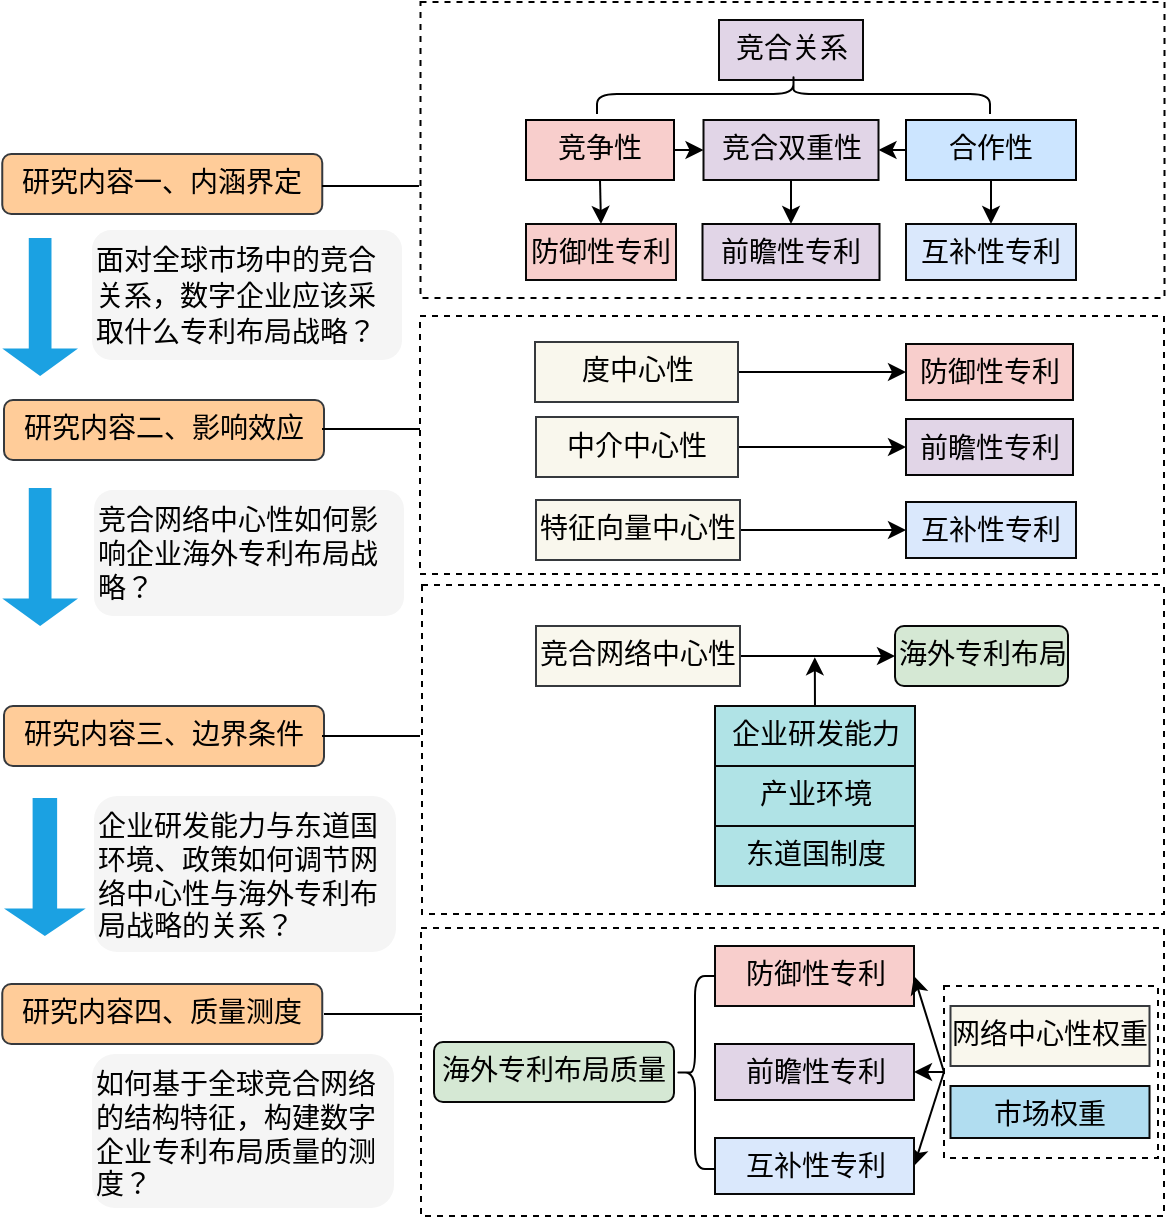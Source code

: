 <mxfile version="26.0.14">
  <diagram name="Page-1" id="RdUHbopJ15FUdcuSnktS">
    <mxGraphModel dx="733" dy="464" grid="0" gridSize="10" guides="1" tooltips="1" connect="1" arrows="1" fold="1" page="1" pageScale="1" pageWidth="827" pageHeight="1169" background="#ffffff" math="0" shadow="0">
      <root>
        <mxCell id="0" />
        <mxCell id="1" parent="0" />
        <mxCell id="F4VM9RLazsL0ufN1rCmm-102" value="" style="rounded=0;whiteSpace=wrap;html=1;dashed=1;fillColor=none;" parent="1" vertex="1">
          <mxGeometry x="368.5" y="638" width="371.5" height="144" as="geometry" />
        </mxCell>
        <mxCell id="-ynDLlyv-OSlSMBmnWBN-38" style="rounded=0;orthogonalLoop=1;jettySize=auto;html=1;exitX=0;exitY=0.5;exitDx=0;exitDy=0;entryX=1;entryY=0.5;entryDx=0;entryDy=0;" edge="1" parent="1" source="-ynDLlyv-OSlSMBmnWBN-35" target="-ynDLlyv-OSlSMBmnWBN-19">
          <mxGeometry relative="1" as="geometry" />
        </mxCell>
        <mxCell id="-ynDLlyv-OSlSMBmnWBN-35" value="" style="rounded=0;whiteSpace=wrap;html=1;dashed=1;fillColor=none;" vertex="1" parent="1">
          <mxGeometry x="630" y="667" width="107" height="86" as="geometry" />
        </mxCell>
        <mxCell id="F4VM9RLazsL0ufN1rCmm-81" value="" style="rounded=0;whiteSpace=wrap;html=1;dashed=1;fillColor=none;" parent="1" vertex="1">
          <mxGeometry x="368.25" y="175" width="372" height="148" as="geometry" />
        </mxCell>
        <mxCell id="F4VM9RLazsL0ufN1rCmm-83" value="" style="rounded=0;whiteSpace=wrap;html=1;dashed=1;fillColor=none;" parent="1" vertex="1">
          <mxGeometry x="369" y="466.5" width="371" height="164.5" as="geometry" />
        </mxCell>
        <mxCell id="F4VM9RLazsL0ufN1rCmm-82" value="" style="rounded=0;whiteSpace=wrap;html=1;dashed=1;fillColor=none;" parent="1" vertex="1">
          <mxGeometry x="368" y="332" width="372" height="129" as="geometry" />
        </mxCell>
        <mxCell id="zpjJOaSImEKCOt8uoOfP-4" style="edgeStyle=orthogonalEdgeStyle;rounded=0;orthogonalLoop=1;jettySize=auto;html=1;exitX=0.5;exitY=1;exitDx=0;exitDy=0;align=center;labelBackgroundColor=none;fontColor=default;strokeColor=none;fontFamily=KaiTi;" parent="1" edge="1">
          <mxGeometry relative="1" as="geometry">
            <mxPoint x="240" y="240" as="sourcePoint" />
            <mxPoint x="240" y="240" as="targetPoint" />
          </mxGeometry>
        </mxCell>
        <mxCell id="zpjJOaSImEKCOt8uoOfP-7" value="&lt;span style=&quot;font-size: 14px; font-style: normal; font-variant-ligatures: normal; font-variant-caps: normal; font-weight: 400; letter-spacing: normal; orphans: 2; text-indent: 0px; text-transform: none; white-space: break-spaces; widows: 2; word-spacing: 0px; -webkit-text-stroke-width: 0px; text-decoration-thickness: initial; text-decoration-style: initial; text-decoration-color: initial; float: none; display: inline !important;&quot;&gt;研究内容四、质量测度&lt;/span&gt;&lt;div&gt;&lt;font&gt;&lt;span style=&quot;font-size: 14px; white-space-collapse: break-spaces;&quot;&gt;&lt;br&gt;&lt;/span&gt;&lt;/font&gt;&lt;div&gt;&lt;font&gt;&lt;span style=&quot;font-size: 14px; white-space-collapse: break-spaces;&quot;&gt;&lt;br&gt;&lt;/span&gt;&lt;/font&gt;&lt;div&gt;&lt;span style=&quot;font-size: 14px; font-style: normal; font-variant-ligatures: normal; font-variant-caps: normal; font-weight: 400; letter-spacing: normal; orphans: 2; text-indent: 0px; text-transform: none; white-space: break-spaces; widows: 2; word-spacing: 0px; -webkit-text-stroke-width: 0px; text-decoration-thickness: initial; text-decoration-style: initial; text-decoration-color: initial; float: none; display: inline !important;&quot;&gt;&lt;br&gt;&lt;/span&gt;&lt;/div&gt;&lt;/div&gt;&lt;/div&gt;" style="text;whiteSpace=wrap;html=1;strokeColor=#36393d;align=center;labelBackgroundColor=none;fillColor=#ffcc99;fontFamily=KaiTi;rounded=1;" parent="1" vertex="1">
          <mxGeometry x="159.13" y="666" width="160" height="30" as="geometry" />
        </mxCell>
        <mxCell id="zpjJOaSImEKCOt8uoOfP-11" value="&lt;span style=&quot;font-size: 14px; white-space-collapse: break-spaces;&quot;&gt;竞合双重性&lt;/span&gt;&lt;div&gt;&lt;font&gt;&lt;span style=&quot;font-size: 14px; white-space-collapse: break-spaces;&quot;&gt;&lt;br&gt;&lt;/span&gt;&lt;/font&gt;&lt;div&gt;&lt;div&gt;&lt;div&gt;&lt;div&gt;&lt;span style=&quot;font-size: 14px; font-style: normal; font-variant-ligatures: normal; font-variant-caps: normal; font-weight: 400; letter-spacing: normal; orphans: 2; text-indent: 0px; text-transform: none; white-space: break-spaces; widows: 2; word-spacing: 0px; -webkit-text-stroke-width: 0px; text-decoration-thickness: initial; text-decoration-style: initial; text-decoration-color: initial; float: none; display: inline !important;&quot;&gt;&lt;br&gt;&lt;/span&gt;&lt;/div&gt;&lt;/div&gt;&lt;/div&gt;&lt;/div&gt;&lt;/div&gt;" style="text;whiteSpace=wrap;html=1;strokeColor=light-dark(#080808, #9577a3);align=center;fillColor=#e1d5e7;labelBackgroundColor=none;fontFamily=KaiTi;" parent="1" vertex="1">
          <mxGeometry x="509.75" y="234" width="87.5" height="30" as="geometry" />
        </mxCell>
        <mxCell id="zpjJOaSImEKCOt8uoOfP-12" value="&lt;span style=&quot;font-size: 14px; font-style: normal; font-variant-ligatures: normal; font-variant-caps: normal; font-weight: 400; letter-spacing: normal; orphans: 2; text-indent: 0px; text-transform: none; white-space: break-spaces; widows: 2; word-spacing: 0px; -webkit-text-stroke-width: 0px; text-decoration-thickness: initial; text-decoration-style: initial; text-decoration-color: initial; float: none; display: inline !important;&quot;&gt;竞争网络&lt;/span&gt;&lt;div&gt;&lt;font&gt;&lt;span style=&quot;font-size: 14px; white-space-collapse: break-spaces;&quot;&gt;&lt;br&gt;&lt;/span&gt;&lt;/font&gt;&lt;div&gt;&lt;font&gt;&lt;span style=&quot;font-size: 14px; white-space-collapse: break-spaces;&quot;&gt;&lt;br&gt;&lt;/span&gt;&lt;/font&gt;&lt;div&gt;&lt;span style=&quot;font-size: 14px; font-style: normal; font-variant-ligatures: normal; font-variant-caps: normal; font-weight: 400; letter-spacing: normal; orphans: 2; text-indent: 0px; text-transform: none; white-space: break-spaces; widows: 2; word-spacing: 0px; -webkit-text-stroke-width: 0px; text-decoration-thickness: initial; text-decoration-style: initial; text-decoration-color: initial; float: none; display: inline !important;&quot;&gt;&lt;br&gt;&lt;/span&gt;&lt;/div&gt;&lt;/div&gt;&lt;/div&gt;" style="text;whiteSpace=wrap;html=1;strokeColor=default;align=center;labelBackgroundColor=none;fillColor=#f8cecc;fontFamily=KaiTi;" parent="1" vertex="1">
          <mxGeometry x="425.5" y="345" width="60" height="30" as="geometry" />
        </mxCell>
        <mxCell id="-ynDLlyv-OSlSMBmnWBN-4" value="" style="rounded=0;orthogonalLoop=1;jettySize=auto;html=1;" edge="1" parent="1" source="zpjJOaSImEKCOt8uoOfP-13" target="-ynDLlyv-OSlSMBmnWBN-3">
          <mxGeometry relative="1" as="geometry" />
        </mxCell>
        <mxCell id="zpjJOaSImEKCOt8uoOfP-13" value="&lt;div&gt;&lt;div&gt;&lt;div&gt;&lt;span style=&quot;font-size: 14px; font-style: normal; font-variant-ligatures: normal; font-variant-caps: normal; font-weight: 400; letter-spacing: normal; orphans: 2; text-indent: 0px; text-transform: none; white-space: break-spaces; widows: 2; word-spacing: 0px; -webkit-text-stroke-width: 0px; text-decoration-thickness: initial; text-decoration-style: initial; text-decoration-color: initial; float: none; display: inline !important;&quot;&gt;中介中心性&lt;/span&gt;&lt;/div&gt;&lt;/div&gt;&lt;/div&gt;" style="text;whiteSpace=wrap;html=1;strokeColor=#36393d;align=center;labelBackgroundColor=none;fillColor=#f9f7ed;fontFamily=KaiTi;" parent="1" vertex="1">
          <mxGeometry x="426" y="382.5" width="101" height="30" as="geometry" />
        </mxCell>
        <mxCell id="-ynDLlyv-OSlSMBmnWBN-15" style="edgeStyle=orthogonalEdgeStyle;rounded=0;orthogonalLoop=1;jettySize=auto;html=1;exitX=0.5;exitY=0;exitDx=0;exitDy=0;" edge="1" parent="1" source="zpjJOaSImEKCOt8uoOfP-19">
          <mxGeometry relative="1" as="geometry">
            <mxPoint x="565.4" y="502.6" as="targetPoint" />
          </mxGeometry>
        </mxCell>
        <mxCell id="zpjJOaSImEKCOt8uoOfP-19" value="&lt;div&gt;&lt;div&gt;&lt;font&gt;&lt;span style=&quot;font-size: 14px; white-space-collapse: break-spaces;&quot;&gt;产业环境&lt;/span&gt;&lt;/font&gt;&lt;/div&gt;&lt;/div&gt;&lt;div&gt;&lt;font&gt;&lt;span style=&quot;font-size: 14px; white-space-collapse: break-spaces;&quot;&gt;&lt;br&gt;&lt;/span&gt;&lt;/font&gt;&lt;/div&gt;&lt;div&gt;&lt;span style=&quot;font-size: 14px; font-style: normal; font-variant-ligatures: normal; font-variant-caps: normal; font-weight: 400; letter-spacing: normal; orphans: 2; text-indent: 0px; text-transform: none; white-space: break-spaces; widows: 2; word-spacing: 0px; -webkit-text-stroke-width: 0px; text-decoration-thickness: initial; text-decoration-style: initial; text-decoration-color: initial; float: none; display: inline !important;&quot;&gt;&lt;br&gt;&lt;/span&gt;&lt;/div&gt;" style="text;whiteSpace=wrap;html=1;strokeColor=light-dark(#080808, #46a8af);align=center;labelBackgroundColor=none;fillColor=#b0e3e6;fontFamily=KaiTi;" parent="1" vertex="1">
          <mxGeometry x="515.5" y="557" width="100" height="30" as="geometry" />
        </mxCell>
        <mxCell id="zpjJOaSImEKCOt8uoOfP-20" value="&lt;div&gt;&lt;div&gt;&lt;font&gt;&lt;span style=&quot;font-size: 14px; white-space-collapse: break-spaces;&quot;&gt;东道国制度&lt;/span&gt;&lt;/font&gt;&lt;/div&gt;&lt;/div&gt;&lt;div&gt;&lt;span style=&quot;font-size: 14px; font-style: normal; font-variant-ligatures: normal; font-variant-caps: normal; font-weight: 400; letter-spacing: normal; orphans: 2; text-indent: 0px; text-transform: none; white-space: break-spaces; widows: 2; word-spacing: 0px; -webkit-text-stroke-width: 0px; text-decoration-thickness: initial; text-decoration-style: initial; text-decoration-color: initial; float: none; display: inline !important;&quot;&gt;&lt;br&gt;&lt;/span&gt;&lt;/div&gt;" style="text;whiteSpace=wrap;html=1;strokeColor=light-dark(#080808, #46a8af);align=center;labelBackgroundColor=none;fillColor=#b0e3e6;fontFamily=KaiTi;" parent="1" vertex="1">
          <mxGeometry x="515.5" y="587" width="100" height="30" as="geometry" />
        </mxCell>
        <mxCell id="zpjJOaSImEKCOt8uoOfP-22" value="&lt;span style=&quot;font-size: 14px; font-style: normal; font-variant-ligatures: normal; font-variant-caps: normal; font-weight: 400; letter-spacing: normal; orphans: 2; text-indent: 0px; text-transform: none; white-space: break-spaces; widows: 2; word-spacing: 0px; -webkit-text-stroke-width: 0px; text-decoration-thickness: initial; text-decoration-style: initial; text-decoration-color: initial; float: none; display: inline !important;&quot;&gt;研究内容一、内涵界定&lt;/span&gt;" style="text;whiteSpace=wrap;html=1;strokeColor=#36393d;align=center;labelBackgroundColor=none;fillColor=#ffcc99;fontFamily=KaiTi;rounded=1;" parent="1" vertex="1">
          <mxGeometry x="159.13" y="251" width="160" height="30" as="geometry" />
        </mxCell>
        <mxCell id="zpjJOaSImEKCOt8uoOfP-23" style="edgeStyle=orthogonalEdgeStyle;rounded=0;orthogonalLoop=1;jettySize=auto;html=1;exitX=0.5;exitY=1;exitDx=0;exitDy=0;align=center;labelBackgroundColor=none;fontColor=default;strokeColor=none;fontFamily=KaiTi;" parent="1" source="zpjJOaSImEKCOt8uoOfP-22" target="zpjJOaSImEKCOt8uoOfP-22" edge="1">
          <mxGeometry relative="1" as="geometry" />
        </mxCell>
        <mxCell id="zpjJOaSImEKCOt8uoOfP-25" value="&lt;span style=&quot;font-size: 14px; font-style: normal; font-variant-ligatures: normal; font-variant-caps: normal; font-weight: 400; letter-spacing: normal; orphans: 2; text-indent: 0px; text-transform: none; white-space: break-spaces; widows: 2; word-spacing: 0px; -webkit-text-stroke-width: 0px; text-decoration-thickness: initial; text-decoration-style: initial; text-decoration-color: initial; float: none; display: inline !important;&quot;&gt;研究内容三、边界条件&lt;/span&gt;&lt;div&gt;&lt;font&gt;&lt;span style=&quot;font-size: 14px; white-space-collapse: break-spaces;&quot;&gt;&lt;br&gt;&lt;/span&gt;&lt;/font&gt;&lt;div&gt;&lt;span style=&quot;font-size: 14px; font-style: normal; font-variant-ligatures: normal; font-variant-caps: normal; font-weight: 400; letter-spacing: normal; orphans: 2; text-indent: 0px; text-transform: none; white-space: break-spaces; widows: 2; word-spacing: 0px; -webkit-text-stroke-width: 0px; text-decoration-thickness: initial; text-decoration-style: initial; text-decoration-color: initial; float: none; display: inline !important;&quot;&gt;&lt;br&gt;&lt;/span&gt;&lt;/div&gt;&lt;/div&gt;" style="text;whiteSpace=wrap;html=1;strokeColor=#36393d;align=center;fillColor=#ffcc99;labelBackgroundColor=none;fontFamily=KaiTi;rounded=1;" parent="1" vertex="1">
          <mxGeometry x="160" y="527" width="160" height="30" as="geometry" />
        </mxCell>
        <mxCell id="F4VM9RLazsL0ufN1rCmm-2" style="rounded=0;orthogonalLoop=1;jettySize=auto;html=1;exitX=0.5;exitY=1;exitDx=0;exitDy=0;entryX=0.5;entryY=0;entryDx=0;entryDy=0;labelBackgroundColor=none;fontColor=default;align=center;fontFamily=KaiTi;" parent="1" source="zpjJOaSImEKCOt8uoOfP-27" target="zpjJOaSImEKCOt8uoOfP-41" edge="1">
          <mxGeometry relative="1" as="geometry" />
        </mxCell>
        <mxCell id="-ynDLlyv-OSlSMBmnWBN-13" style="edgeStyle=orthogonalEdgeStyle;rounded=0;orthogonalLoop=1;jettySize=auto;html=1;exitX=1;exitY=0.5;exitDx=0;exitDy=0;entryX=0;entryY=0.5;entryDx=0;entryDy=0;" edge="1" parent="1" source="zpjJOaSImEKCOt8uoOfP-27" target="zpjJOaSImEKCOt8uoOfP-11">
          <mxGeometry relative="1" as="geometry" />
        </mxCell>
        <mxCell id="zpjJOaSImEKCOt8uoOfP-27" value="&lt;span style=&quot;font-size: 14px; font-style: normal; font-variant-ligatures: normal; font-variant-caps: normal; font-weight: 400; letter-spacing: normal; orphans: 2; text-indent: 0px; text-transform: none; white-space: break-spaces; widows: 2; word-spacing: 0px; -webkit-text-stroke-width: 0px; text-decoration-thickness: initial; text-decoration-style: initial; text-decoration-color: initial; float: none; display: inline !important;&quot;&gt;竞争性&lt;/span&gt;&lt;div&gt;&lt;font&gt;&lt;span style=&quot;font-size: 14px; white-space-collapse: break-spaces;&quot;&gt;&lt;br&gt;&lt;/span&gt;&lt;/font&gt;&lt;div&gt;&lt;span style=&quot;font-size: 14px; font-style: normal; font-variant-ligatures: normal; font-variant-caps: normal; font-weight: 400; letter-spacing: normal; orphans: 2; text-indent: 0px; text-transform: none; white-space: break-spaces; widows: 2; word-spacing: 0px; -webkit-text-stroke-width: 0px; text-decoration-thickness: initial; text-decoration-style: initial; text-decoration-color: initial; float: none; display: inline !important;&quot;&gt;&lt;br&gt;&lt;/span&gt;&lt;/div&gt;&lt;/div&gt;" style="text;whiteSpace=wrap;html=1;strokeColor=default;align=center;fillColor=#f8cecc;labelBackgroundColor=none;fontFamily=KaiTi;" parent="1" vertex="1">
          <mxGeometry x="421" y="234" width="74" height="30" as="geometry" />
        </mxCell>
        <mxCell id="F4VM9RLazsL0ufN1rCmm-3" style="edgeStyle=orthogonalEdgeStyle;rounded=0;orthogonalLoop=1;jettySize=auto;html=1;exitX=0.5;exitY=1;exitDx=0;exitDy=0;entryX=0.5;entryY=0;entryDx=0;entryDy=0;labelBackgroundColor=none;fontColor=default;align=center;fontFamily=KaiTi;" parent="1" source="zpjJOaSImEKCOt8uoOfP-28" target="zpjJOaSImEKCOt8uoOfP-42" edge="1">
          <mxGeometry relative="1" as="geometry" />
        </mxCell>
        <mxCell id="-ynDLlyv-OSlSMBmnWBN-14" style="edgeStyle=orthogonalEdgeStyle;rounded=0;orthogonalLoop=1;jettySize=auto;html=1;exitX=0;exitY=0.5;exitDx=0;exitDy=0;entryX=1;entryY=0.5;entryDx=0;entryDy=0;" edge="1" parent="1" source="zpjJOaSImEKCOt8uoOfP-28" target="zpjJOaSImEKCOt8uoOfP-11">
          <mxGeometry relative="1" as="geometry" />
        </mxCell>
        <mxCell id="zpjJOaSImEKCOt8uoOfP-28" value="&lt;span style=&quot;font-size: 14px; font-style: normal; font-variant-ligatures: normal; font-variant-caps: normal; font-weight: 400; letter-spacing: normal; orphans: 2; text-indent: 0px; text-transform: none; white-space: break-spaces; widows: 2; word-spacing: 0px; -webkit-text-stroke-width: 0px; text-decoration-thickness: initial; text-decoration-style: initial; text-decoration-color: initial; float: none; display: inline !important;&quot;&gt;合作性&lt;/span&gt;&lt;div&gt;&lt;font&gt;&lt;span style=&quot;font-size: 14px; white-space-collapse: break-spaces;&quot;&gt;&lt;br&gt;&lt;/span&gt;&lt;/font&gt;&lt;div&gt;&lt;div&gt;&lt;div&gt;&lt;span style=&quot;font-size: 14px; font-style: normal; font-variant-ligatures: normal; font-variant-caps: normal; font-weight: 400; letter-spacing: normal; orphans: 2; text-indent: 0px; text-transform: none; white-space: break-spaces; widows: 2; word-spacing: 0px; -webkit-text-stroke-width: 0px; text-decoration-thickness: initial; text-decoration-style: initial; text-decoration-color: initial; float: none; display: inline !important;&quot;&gt;&lt;br&gt;&lt;/span&gt;&lt;/div&gt;&lt;/div&gt;&lt;/div&gt;&lt;/div&gt;" style="text;whiteSpace=wrap;html=1;strokeColor=default;align=center;fillColor=#cce5ff;labelBackgroundColor=none;fontFamily=KaiTi;" parent="1" vertex="1">
          <mxGeometry x="611" y="234" width="85" height="30" as="geometry" />
        </mxCell>
        <mxCell id="F4VM9RLazsL0ufN1rCmm-4" style="rounded=0;orthogonalLoop=1;jettySize=auto;html=1;exitX=0.5;exitY=1;exitDx=0;exitDy=0;entryX=0.5;entryY=0;entryDx=0;entryDy=0;labelBackgroundColor=none;fontColor=default;align=center;fontFamily=KaiTi;" parent="1" target="zpjJOaSImEKCOt8uoOfP-43" edge="1" source="zpjJOaSImEKCOt8uoOfP-11">
          <mxGeometry relative="1" as="geometry">
            <mxPoint x="549.25" y="245" as="sourcePoint" />
          </mxGeometry>
        </mxCell>
        <mxCell id="-ynDLlyv-OSlSMBmnWBN-6" value="" style="rounded=0;orthogonalLoop=1;jettySize=auto;html=1;entryX=0;entryY=0.5;entryDx=0;entryDy=0;" edge="1" parent="1" source="zpjJOaSImEKCOt8uoOfP-30" target="-ynDLlyv-OSlSMBmnWBN-1">
          <mxGeometry relative="1" as="geometry" />
        </mxCell>
        <mxCell id="zpjJOaSImEKCOt8uoOfP-30" value="&lt;span style=&quot;font-size: 14px; white-space-collapse: break-spaces;&quot;&gt;度中心性&lt;/span&gt;" style="text;whiteSpace=wrap;html=1;strokeColor=#36393d;align=center;labelBackgroundColor=none;fillColor=#f9f7ed;fontFamily=KaiTi;" parent="1" vertex="1">
          <mxGeometry x="425.5" y="345" width="101.5" height="30" as="geometry" />
        </mxCell>
        <mxCell id="-ynDLlyv-OSlSMBmnWBN-5" value="" style="rounded=0;orthogonalLoop=1;jettySize=auto;html=1;entryX=0;entryY=0.5;entryDx=0;entryDy=0;" edge="1" parent="1" source="zpjJOaSImEKCOt8uoOfP-32" target="-ynDLlyv-OSlSMBmnWBN-2">
          <mxGeometry relative="1" as="geometry" />
        </mxCell>
        <mxCell id="zpjJOaSImEKCOt8uoOfP-32" value="&lt;div&gt;&lt;div&gt;&lt;div&gt;&lt;div&gt;&lt;span style=&quot;font-size: 14px; font-style: normal; font-variant-ligatures: normal; font-variant-caps: normal; font-weight: 400; letter-spacing: normal; orphans: 2; text-indent: 0px; text-transform: none; white-space: break-spaces; widows: 2; word-spacing: 0px; -webkit-text-stroke-width: 0px; text-decoration-thickness: initial; text-decoration-style: initial; text-decoration-color: initial; float: none; display: inline !important;&quot;&gt;特征向量中心性&lt;/span&gt;&lt;/div&gt;&lt;/div&gt;&lt;/div&gt;&lt;/div&gt;" style="text;whiteSpace=wrap;html=1;strokeColor=#36393d;align=center;labelBackgroundColor=none;fillColor=#f9f7ed;fontFamily=KaiTi;" parent="1" vertex="1">
          <mxGeometry x="426" y="424" width="102" height="30" as="geometry" />
        </mxCell>
        <mxCell id="zpjJOaSImEKCOt8uoOfP-35" value="&lt;div&gt;&lt;div&gt;&lt;span style=&quot;font-size: 14px; font-style: normal; font-variant-ligatures: normal; font-variant-caps: normal; font-weight: 400; letter-spacing: normal; orphans: 2; text-indent: 0px; text-transform: none; white-space: break-spaces; widows: 2; word-spacing: 0px; -webkit-text-stroke-width: 0px; text-decoration-thickness: initial; text-decoration-style: initial; text-decoration-color: initial; float: none; display: inline !important;&quot;&gt;企业研发能力&lt;/span&gt;&lt;span style=&quot;font-size: 0px; text-wrap-mode: nowrap;&quot;&gt;%3CmxGraphModel%3E%3Croot%3E%3CmxCell%20id%3D%220%22%2F%3E%3CmxCell%20id%3D%221%22%20parent%3D%220%22%2F%3E%3CmxCell%20id%3D%222%22%20value%3D%22%26lt%3Bspan%20style%3D%26quot%3Bcolor%3A%20rgb(3%2C%2098%2C%2095)%3B%20font-family%3A%20%26amp%3Bquot%3BDroid%20Serif%26amp%3Bquot%3B%2C%20NeverMind%2C%20sans-serif%2C%20%26amp%3Bquot%3BMicrosoft%20YaHei%26amp%3Bquot%3B%2C%20%26amp%3Bquot%3BPingFang%20SC%26amp%3Bquot%3B%2C%20%26amp%3Bquot%3BMicrosoft%20JhengHei%26amp%3Bquot%3B%2C%20%26amp%3Bquot%3BApple%20Color%20Emoji%26amp%3Bquot%3B%2C%20%26amp%3Bquot%3BSegoe%20UI%20Emoji%26amp%3Bquot%3B%2C%20%26amp%3Bquot%3BSegoe%20UI%20Symbol%26amp%3Bquot%3B%2C%20%26amp%3Bquot%3BNoto%20Color%20Emoji%26amp%3Bquot%3B%3B%20font-size%3A%2014px%3B%20font-style%3A%20normal%3B%20font-variant-ligatures%3A%20normal%3B%20font-variant-caps%3A%20normal%3B%20font-weight%3A%20400%3B%20letter-spacing%3A%20normal%3B%20orphans%3A%202%3B%20text-indent%3A%200px%3B%20text-transform%3A%20none%3B%20white-space%3A%20break-spaces%3B%20widows%3A%202%3B%20word-spacing%3A%200px%3B%20-webkit-text-stroke-width%3A%200px%3B%20background-color%3A%20rgb(255%2C%20255%2C%20255)%3B%20text-decoration-thickness%3A%20initial%3B%20text-decoration-style%3A%20initial%3B%20text-decoration-color%3A%20initial%3B%20float%3A%20none%3B%20display%3A%20inline%20!important%3B%26quot%3B%26gt%3B%E7%AB%9E%E5%90%88%E7%BD%91%E7%BB%9C%E4%BD%8D%E7%BD%AE%26lt%3B%2Fspan%26gt%3B%26lt%3Bdiv%26gt%3B%26lt%3Bfont%20color%3D%26quot%3B%2303625f%26quot%3B%20face%3D%26quot%3BDroid%20Serif%2C%20NeverMind%2C%20sans-serif%2C%20Microsoft%20YaHei%2C%20PingFang%20SC%2C%20Microsoft%20JhengHei%2C%20Apple%20Color%20Emoji%2C%20Segoe%20UI%20Emoji%2C%20Segoe%20UI%20Symbol%2C%20Noto%20Color%20Emoji%26quot%3B%26gt%3B%26lt%3Bspan%20style%3D%26quot%3Bfont-size%3A%2014px%3B%20white-space-collapse%3A%20break-spaces%3B%26quot%3B%26gt%3B%26lt%3Bbr%26gt%3B%26lt%3B%2Fspan%26gt%3B%26lt%3B%2Ffont%26gt%3B%26lt%3Bdiv%26gt%3B%26lt%3Bfont%20color%3D%26quot%3B%2303625f%26quot%3B%20face%3D%26quot%3BDroid%20Serif%2C%20NeverMind%2C%20sans-serif%2C%20Microsoft%20YaHei%2C%20PingFang%20SC%2C%20Microsoft%20JhengHei%2C%20Apple%20Color%20Emoji%2C%20Segoe%20UI%20Emoji%2C%20Segoe%20UI%20Symbol%2C%20Noto%20Color%20Emoji%26quot%3B%26gt%3B%26lt%3Bspan%20style%3D%26quot%3Bfont-size%3A%2014px%3B%20white-space-collapse%3A%20break-spaces%3B%26quot%3B%26gt%3B%26lt%3Bbr%26gt%3B%26lt%3B%2Fspan%26gt%3B%26lt%3B%2Ffont%26gt%3B%26lt%3Bdiv%26gt%3B%26lt%3Bspan%20style%3D%26quot%3Bcolor%3A%20rgb(3%2C%2098%2C%2095)%3B%20font-family%3A%20%26amp%3Bquot%3BDroid%20Serif%26amp%3Bquot%3B%2C%20NeverMind%2C%20sans-serif%2C%20%26amp%3Bquot%3BMicrosoft%20YaHei%26amp%3Bquot%3B%2C%20%26amp%3Bquot%3BPingFang%20SC%26amp%3Bquot%3B%2C%20%26amp%3Bquot%3BMicrosoft%20JhengHei%26amp%3Bquot%3B%2C%20%26amp%3Bquot%3BApple%20Color%20Emoji%26amp%3Bquot%3B%2C%20%26amp%3Bquot%3BSegoe%20UI%20Emoji%26amp%3Bquot%3B%2C%20%26amp%3Bquot%3BSegoe%20UI%20Symbol%26amp%3Bquot%3B%2C%20%26amp%3Bquot%3BNoto%20Color%20Emoji%26amp%3Bquot%3B%3B%20font-size%3A%2014px%3B%20font-style%3A%20normal%3B%20font-variant-ligatures%3A%20normal%3B%20font-variant-caps%3A%20normal%3B%20font-weight%3A%20400%3B%20letter-spacing%3A%20normal%3B%20orphans%3A%202%3B%20text-indent%3A%200px%3B%20text-transform%3A%20none%3B%20white-space%3A%20break-spaces%3B%20widows%3A%202%3B%20word-spacing%3A%200px%3B%20-webkit-text-stroke-width%3A%200px%3B%20background-color%3A%20rgb(255%2C%20255%2C%20255)%3B%20text-decoration-thickness%3A%20initial%3B%20text-decoration-style%3A%20initial%3B%20text-decoration-color%3A%20initial%3B%20float%3A%20none%3B%20display%3A%20inline%20!important%3B%26quot%3B%26gt%3B%26lt%3Bbr%26gt%3B%26lt%3B%2Fspan%26gt%3B%26lt%3B%2Fdiv%26gt%3B%26lt%3B%2Fdiv%26gt%3B%26lt%3B%2Fdiv%26gt%3B%22%20style%3D%22text%3BwhiteSpace%3Dwrap%3Bhtml%3D1%3BstrokeColor%3Ddefault%3Balign%3Dcenter%3B%22%20vertex%3D%221%22%20parent%3D%221%22%3E%3CmxGeometry%20x%3D%22390%22%20y%3D%22470%22%20width%3D%22100%22%20height%3D%2230%22%20as%3D%22geometry%22%2F%3E%3C%2FmxCell%3E%3C%2Froot%3E%3C%2FmxGraphModel%3E&lt;/span&gt;&lt;span style=&quot;font-size: 0px; text-wrap-mode: nowrap;&quot;&gt;%3CmxGraphModel%3E%3Croot%3E%3CmxCell%20id%3D%220%22%2F%3E%3CmxCell%20id%3D%221%22%20parent%3D%220%22%2F%3E%3CmxCell%20id%3D%222%22%20value%3D%22%26lt%3Bspan%20style%3D%26quot%3Bcolor%3A%20rgb(3%2C%2098%2C%2095)%3B%20font-family%3A%20%26amp%3Bquot%3BDroid%20Serif%26amp%3Bquot%3B%2C%20NeverMind%2C%20sans-serif%2C%20%26amp%3Bquot%3BMicrosoft%20YaHei%26amp%3Bquot%3B%2C%20%26amp%3Bquot%3BPingFang%20SC%26amp%3Bquot%3B%2C%20%26amp%3Bquot%3BMicrosoft%20JhengHei%26amp%3Bquot%3B%2C%20%26amp%3Bquot%3BApple%20Color%20Emoji%26amp%3Bquot%3B%2C%20%26amp%3Bquot%3BSegoe%20UI%20Emoji%26amp%3Bquot%3B%2C%20%26amp%3Bquot%3BSegoe%20UI%20Symbol%26amp%3Bquot%3B%2C%20%26amp%3Bquot%3BNoto%20Color%20Emoji%26amp%3Bquot%3B%3B%20font-size%3A%2014px%3B%20font-style%3A%20normal%3B%20font-variant-ligatures%3A%20normal%3B%20font-variant-caps%3A%20normal%3B%20font-weight%3A%20400%3B%20letter-spacing%3A%20normal%3B%20orphans%3A%202%3B%20text-indent%3A%200px%3B%20text-transform%3A%20none%3B%20white-space%3A%20break-spaces%3B%20widows%3A%202%3B%20word-spacing%3A%200px%3B%20-webkit-text-stroke-width%3A%200px%3B%20background-color%3A%20rgb(255%2C%20255%2C%20255)%3B%20text-decoration-thickness%3A%20initial%3B%20text-decoration-style%3A%20initial%3B%20text-decoration-color%3A%20initial%3B%20float%3A%20none%3B%20display%3A%20inline%20!important%3B%26quot%3B%26gt%3B%E7%AB%9E%E5%90%88%E7%BD%91%E7%BB%9C%E4%BD%8D%E7%BD%AE%26lt%3B%2Fspan%26gt%3B%26lt%3Bdiv%26gt%3B%26lt%3Bfont%20color%3D%26quot%3B%2303625f%26quot%3B%20face%3D%26quot%3BDroid%20Serif%2C%20NeverMind%2C%20sans-serif%2C%20Microsoft%20YaHei%2C%20PingFang%20SC%2C%20Microsoft%20JhengHei%2C%20Apple%20Color%20Emoji%2C%20Segoe%20UI%20Emoji%2C%20Segoe%20UI%20Symbol%2C%20Noto%20Color%20Emoji%26quot%3B%26gt%3B%26lt%3Bspan%20style%3D%26quot%3Bfont-size%3A%2014px%3B%20white-space-collapse%3A%20break-spaces%3B%26quot%3B%26gt%3B%26lt%3Bbr%26gt%3B%26lt%3B%2Fspan%26gt%3B%26lt%3B%2Ffont%26gt%3B%26lt%3Bdiv%26gt%3B%26lt%3Bfont%20color%3D%26quot%3B%2303625f%26quot%3B%20face%3D%26quot%3BDroid%20Serif%2C%20NeverMind%2C%20sans-serif%2C%20Microsoft%20YaHei%2C%20PingFang%20SC%2C%20Microsoft%20JhengHei%2C%20Apple%20Color%20Emoji%2C%20Segoe%20UI%20Emoji%2C%20Segoe%20UI%20Symbol%2C%20Noto%20Color%20Emoji%26quot%3B%26gt%3B%26lt%3Bspan%20style%3D%26quot%3Bfont-size%3A%2014px%3B%20white-space-collapse%3A%20break-spaces%3B%26quot%3B%26gt%3B%26lt%3Bbr%26gt%3B%26lt%3B%2Fspan%26gt%3B%26lt%3B%2Ffont%26gt%3B%26lt%3Bdiv%26gt%3B%26lt%3Bspan%20style%3D%26quot%3Bcolor%3A%20rgb(3%2C%2098%2C%2095)%3B%20font-family%3A%20%26amp%3Bquot%3BDroid%20Serif%26amp%3Bquot%3B%2C%20NeverMind%2C%20sans-serif%2C%20%26amp%3Bquot%3BMicrosoft%20YaHei%26amp%3Bquot%3B%2C%20%26amp%3Bquot%3BPingFang%20SC%26amp%3Bquot%3B%2C%20%26amp%3Bquot%3BMicrosoft%20JhengHei%26amp%3Bquot%3B%2C%20%26amp%3Bquot%3BApple%20Color%20Emoji%26amp%3Bquot%3B%2C%20%26amp%3Bquot%3BSegoe%20UI%20Emoji%26amp%3Bquot%3B%2C%20%26amp%3Bquot%3BSegoe%20UI%20Symbol%26amp%3Bquot%3B%2C%20%26amp%3Bquot%3BNoto%20Color%20Emoji%26amp%3Bquot%3B%3B%20font-size%3A%2014px%3B%20font-style%3A%20normal%3B%20font-variant-ligatures%3A%20normal%3B%20font-variant-caps%3A%20normal%3B%20font-weight%3A%20400%3B%20letter-spacing%3A%20normal%3B%20orphans%3A%202%3B%20text-indent%3A%200px%3B%20text-transform%3A%20none%3B%20white-space%3A%20break-spaces%3B%20widows%3A%202%3B%20word-spacing%3A%200px%3B%20-webkit-text-stroke-width%3A%200px%3B%20background-color%3A%20rgb(255%2C%20255%2C%20255)%3B%20text-decoration-thickness%3A%20initial%3B%20text-decoration-style%3A%20initial%3B%20text-decoration-color%3A%20initial%3B%20float%3A%20none%3B%20display%3A%20inline%20!important%3B%26quot%3B%26gt%3B%26lt%3Bbr%26gt%3B%26lt%3B%2Fspan%26gt%3B%26lt%3B%2Fdiv%26gt%3B%26lt%3B%2Fdiv%26gt%3B%26lt%3B%2Fdiv%26gt%3B%22%20style%3D%22text%3BwhiteSpace%3Dwrap%3Bhtml%3D1%3BstrokeColor%3Ddefault%3Balign%3Dcenter%3B%22%20vertex%3D%221%22%20parent%3D%221%22%3E%3CmxGeometry%20x%3D%22390%22%20y%3D%22470%22%20width%3D%22100%22%20height%3D%2230%22%20as%3D%22geometry%22%2F%3E%3C%2FmxCell%3E%3C%2Froot%3E%3C%2FmxGraphMode&lt;/span&gt;&lt;/div&gt;&lt;/div&gt;&lt;div&gt;&lt;span style=&quot;font-size: 14px; font-style: normal; font-variant-ligatures: normal; font-variant-caps: normal; font-weight: 400; letter-spacing: normal; orphans: 2; text-indent: 0px; text-transform: none; white-space: break-spaces; widows: 2; word-spacing: 0px; -webkit-text-stroke-width: 0px; text-decoration-thickness: initial; text-decoration-style: initial; text-decoration-color: initial; float: none; display: inline !important;&quot;&gt;&lt;br&gt;&lt;/span&gt;&lt;/div&gt;" style="text;whiteSpace=wrap;html=1;strokeColor=light-dark(#080808, #46a8af);align=center;labelBackgroundColor=none;fillColor=#b0e3e6;fontFamily=KaiTi;" parent="1" vertex="1">
          <mxGeometry x="515.5" y="527" width="100" height="30" as="geometry" />
        </mxCell>
        <mxCell id="zpjJOaSImEKCOt8uoOfP-41" value="&lt;div&gt;&lt;div&gt;&lt;span style=&quot;font-size: 14px; white-space-collapse: break-spaces;&quot;&gt;防御性专利&lt;/span&gt;&lt;/div&gt;&lt;/div&gt;" style="text;whiteSpace=wrap;html=1;strokeColor=light-dark(#080808, #5c79a3);align=center;labelBackgroundColor=none;fillColor=#f8cecc;fontFamily=KaiTi;" parent="1" vertex="1">
          <mxGeometry x="421" y="286" width="75" height="28" as="geometry" />
        </mxCell>
        <mxCell id="zpjJOaSImEKCOt8uoOfP-42" value="&lt;div&gt;&lt;div&gt;&lt;span style=&quot;font-size: 14px; white-space-collapse: break-spaces;&quot;&gt;互补性专利&lt;/span&gt;&lt;/div&gt;&lt;/div&gt;" style="text;whiteSpace=wrap;html=1;strokeColor=light-dark(#080808, #5c79a3);align=center;labelBackgroundColor=none;fillColor=#dae8fc;fontFamily=KaiTi;" parent="1" vertex="1">
          <mxGeometry x="611" y="286" width="85" height="28" as="geometry" />
        </mxCell>
        <mxCell id="zpjJOaSImEKCOt8uoOfP-43" value="&lt;span style=&quot;font-size: 14px; white-space-collapse: break-spaces;&quot;&gt;前瞻性专利&lt;/span&gt;" style="text;whiteSpace=wrap;html=1;strokeColor=light-dark(#050505, #9577a3);align=center;labelBackgroundColor=none;fillColor=#e1d5e7;fontFamily=KaiTi;" parent="1" vertex="1">
          <mxGeometry x="509.25" y="286" width="88.5" height="28" as="geometry" />
        </mxCell>
        <mxCell id="F4VM9RLazsL0ufN1rCmm-18" value="&lt;div&gt;&lt;div&gt;&lt;div&gt;&lt;div&gt;&lt;span style=&quot;font-size: 14px; font-style: normal; font-variant-ligatures: normal; font-variant-caps: normal; font-weight: 400; letter-spacing: normal; orphans: 2; text-indent: 0px; text-transform: none; white-space: break-spaces; widows: 2; word-spacing: 0px; -webkit-text-stroke-width: 0px; text-decoration-thickness: initial; text-decoration-style: initial; text-decoration-color: initial; float: none; display: inline !important;&quot;&gt;海外专利布局质量&lt;/span&gt;&lt;/div&gt;&lt;/div&gt;&lt;/div&gt;&lt;/div&gt;&lt;div&gt;&lt;span style=&quot;font-size: 14px; font-style: normal; font-variant-ligatures: normal; font-variant-caps: normal; font-weight: 400; letter-spacing: normal; orphans: 2; text-indent: 0px; text-transform: none; white-space: break-spaces; widows: 2; word-spacing: 0px; -webkit-text-stroke-width: 0px; text-decoration-thickness: initial; text-decoration-style: initial; text-decoration-color: initial; float: none; display: inline !important;&quot;&gt;&lt;br&gt;&lt;/span&gt;&lt;/div&gt;" style="text;whiteSpace=wrap;html=1;strokeColor=light-dark(#080808, #9577a3);align=center;labelBackgroundColor=none;fillColor=#d5e8d4;fontFamily=KaiTi;rounded=1;" parent="1" vertex="1">
          <mxGeometry x="375" y="695" width="120" height="30" as="geometry" />
        </mxCell>
        <mxCell id="zpjJOaSImEKCOt8uoOfP-5" value="&lt;span style=&quot;font-size: 14px; font-style: normal; font-variant-ligatures: normal; font-variant-caps: normal; font-weight: 400; letter-spacing: normal; orphans: 2; text-indent: 0px; text-transform: none; white-space: break-spaces; widows: 2; word-spacing: 0px; -webkit-text-stroke-width: 0px; text-decoration-thickness: initial; text-decoration-style: initial; text-decoration-color: initial; float: none; display: inline !important;&quot;&gt;研究内容二、影响效应&lt;/span&gt;&lt;div&gt;&lt;span style=&quot;font-size: 14px; font-style: normal; font-variant-ligatures: normal; font-variant-caps: normal; font-weight: 400; letter-spacing: normal; orphans: 2; text-indent: 0px; text-transform: none; white-space: break-spaces; widows: 2; word-spacing: 0px; -webkit-text-stroke-width: 0px; text-decoration-thickness: initial; text-decoration-style: initial; text-decoration-color: initial; float: none; display: inline !important;&quot;&gt;&lt;br&gt;&lt;/span&gt;&lt;/div&gt;" style="text;whiteSpace=wrap;html=1;strokeColor=#36393d;align=center;fillColor=#ffcc99;labelBackgroundColor=none;fontFamily=KaiTi;rounded=1;" parent="1" vertex="1">
          <mxGeometry x="160" y="374" width="160" height="30" as="geometry" />
        </mxCell>
        <mxCell id="F4VM9RLazsL0ufN1rCmm-57" value="" style="shape=singleArrow;direction=south;whiteSpace=wrap;html=1;labelBackgroundColor=none;fillColor=#1ba1e2;strokeColor=none;fontFamily=KaiTi;fontColor=#ffffff;" parent="1" vertex="1">
          <mxGeometry x="159.13" y="293" width="37.87" height="69" as="geometry" />
        </mxCell>
        <mxCell id="F4VM9RLazsL0ufN1rCmm-73" value="" style="endArrow=none;html=1;rounded=0;exitX=-0.004;exitY=0.282;exitDx=0;exitDy=0;exitPerimeter=0;" parent="1" edge="1">
          <mxGeometry width="50" height="50" relative="1" as="geometry">
            <mxPoint x="367.496" y="267.044" as="sourcePoint" />
            <mxPoint x="318.96" y="267" as="targetPoint" />
          </mxGeometry>
        </mxCell>
        <mxCell id="F4VM9RLazsL0ufN1rCmm-78" value="" style="endArrow=none;html=1;rounded=0;exitX=-0.004;exitY=0.282;exitDx=0;exitDy=0;exitPerimeter=0;" parent="1" edge="1">
          <mxGeometry width="50" height="50" relative="1" as="geometry">
            <mxPoint x="368" y="388.47" as="sourcePoint" />
            <mxPoint x="319" y="388.47" as="targetPoint" />
          </mxGeometry>
        </mxCell>
        <mxCell id="F4VM9RLazsL0ufN1rCmm-79" value="" style="endArrow=none;html=1;rounded=0;exitX=-0.004;exitY=0.282;exitDx=0;exitDy=0;exitPerimeter=0;" parent="1" edge="1">
          <mxGeometry width="50" height="50" relative="1" as="geometry">
            <mxPoint x="368" y="542" as="sourcePoint" />
            <mxPoint x="319" y="542" as="targetPoint" />
          </mxGeometry>
        </mxCell>
        <mxCell id="F4VM9RLazsL0ufN1rCmm-80" value="" style="endArrow=none;html=1;rounded=0;exitX=-0.004;exitY=0.282;exitDx=0;exitDy=0;exitPerimeter=0;" parent="1" edge="1">
          <mxGeometry width="50" height="50" relative="1" as="geometry">
            <mxPoint x="369" y="681" as="sourcePoint" />
            <mxPoint x="320" y="681" as="targetPoint" />
          </mxGeometry>
        </mxCell>
        <mxCell id="F4VM9RLazsL0ufN1rCmm-97" value="&lt;span style=&quot;color: rgb(0, 0, 0); font-size: 14px; font-style: normal; font-variant-ligatures: normal; font-variant-caps: normal; font-weight: 400; letter-spacing: normal; orphans: 2; text-align: left; text-indent: 0px; text-transform: none; white-space: break-spaces; widows: 2; word-spacing: 0px; -webkit-text-stroke-width: 0px; text-decoration-thickness: initial; text-decoration-style: initial; text-decoration-color: initial; float: none; display: inline !important;&quot;&gt;&lt;font face=&quot;KaiTi&quot;&gt;面对全球市场中的竞合关系，数字企业应该采取什么专利布局战略？&lt;/font&gt;&lt;/span&gt;" style="text;whiteSpace=wrap;html=1;fillColor=#f5f5f5;fontColor=#333333;strokeColor=none;labelBackgroundColor=none;rounded=1;" parent="1" vertex="1">
          <mxGeometry x="204" y="289" width="155" height="65" as="geometry" />
        </mxCell>
        <mxCell id="F4VM9RLazsL0ufN1rCmm-98" value="" style="shape=singleArrow;direction=south;whiteSpace=wrap;html=1;labelBackgroundColor=none;fillColor=#1ba1e2;strokeColor=none;fontFamily=KaiTi;fontColor=#ffffff;" parent="1" vertex="1">
          <mxGeometry x="159.13" y="418" width="37.87" height="69" as="geometry" />
        </mxCell>
        <mxCell id="F4VM9RLazsL0ufN1rCmm-99" value="" style="shape=singleArrow;direction=south;whiteSpace=wrap;html=1;labelBackgroundColor=none;fillColor=#1ba1e2;strokeColor=none;fontFamily=KaiTi;fontColor=#ffffff;" parent="1" vertex="1">
          <mxGeometry x="160" y="573" width="40.87" height="69" as="geometry" />
        </mxCell>
        <mxCell id="F4VM9RLazsL0ufN1rCmm-100" value="&lt;font face=&quot;KaiTi, Droid Serif, NeverMind, sans-serif, Microsoft YaHei, PingFang SC, Microsoft JhengHei, Apple Color Emoji, Segoe UI Emoji, Segoe UI Symbol, Noto Color Emoji&quot; color=&quot;#000000&quot;&gt;&lt;span style=&quot;font-size: 14px; white-space-collapse: break-spaces;&quot;&gt;竞合网络中心性如何影响企业海外专利布局战略？&lt;/span&gt;&lt;/font&gt;" style="text;whiteSpace=wrap;html=1;fillColor=#f5f5f5;fontColor=#333333;strokeColor=none;labelBackgroundColor=none;rounded=1;" parent="1" vertex="1">
          <mxGeometry x="205" y="419" width="155" height="63" as="geometry" />
        </mxCell>
        <mxCell id="F4VM9RLazsL0ufN1rCmm-101" value="&lt;span style=&quot;font-family: KaiTi, &amp;quot;Droid Serif&amp;quot;, NeverMind, sans-serif, &amp;quot;Microsoft YaHei&amp;quot;, &amp;quot;PingFang SC&amp;quot;, &amp;quot;Microsoft JhengHei&amp;quot;, &amp;quot;Apple Color Emoji&amp;quot;, &amp;quot;Segoe UI Emoji&amp;quot;, &amp;quot;Segoe UI Symbol&amp;quot;, &amp;quot;Noto Color Emoji&amp;quot;; font-size: 14px; white-space-collapse: break-spaces;&quot;&gt;如何基于全球竞合网络的结构特征，构建数字企业专利布局质量的测度？&lt;/span&gt;" style="text;whiteSpace=wrap;html=1;fillColor=#f5f5f5;fontColor=default;strokeColor=none;labelBackgroundColor=none;rounded=1;" parent="1" vertex="1">
          <mxGeometry x="204" y="701" width="151" height="77" as="geometry" />
        </mxCell>
        <mxCell id="F4VM9RLazsL0ufN1rCmm-104" value="&lt;span style=&quot;font-family: KaiTi, &amp;quot;Droid Serif&amp;quot;, NeverMind, sans-serif, &amp;quot;Microsoft YaHei&amp;quot;, &amp;quot;PingFang SC&amp;quot;, &amp;quot;Microsoft JhengHei&amp;quot;, &amp;quot;Apple Color Emoji&amp;quot;, &amp;quot;Segoe UI Emoji&amp;quot;, &amp;quot;Segoe UI Symbol&amp;quot;, &amp;quot;Noto Color Emoji&amp;quot;; white-space-collapse: break-spaces;&quot;&gt;&lt;font style=&quot;font-size: 14px;&quot;&gt;企业研发能力与东道国环境、政策如何调节网络中心性与海外专利布局战略的关系？&lt;/font&gt;&lt;/span&gt;" style="text;whiteSpace=wrap;html=1;fillColor=#f5f5f5;fontColor=default;strokeColor=none;labelBackgroundColor=none;rounded=1;" parent="1" vertex="1">
          <mxGeometry x="205" y="572" width="151" height="78" as="geometry" />
        </mxCell>
        <mxCell id="-ynDLlyv-OSlSMBmnWBN-1" value="&lt;div&gt;&lt;div&gt;&lt;span style=&quot;font-size: 14px; white-space-collapse: break-spaces;&quot;&gt;防御性专利&lt;/span&gt;&lt;/div&gt;&lt;/div&gt;" style="text;whiteSpace=wrap;html=1;strokeColor=light-dark(#080808, #5c79a3);align=center;labelBackgroundColor=none;fillColor=#f8cecc;fontFamily=KaiTi;" vertex="1" parent="1">
          <mxGeometry x="611" y="346" width="83.5" height="28" as="geometry" />
        </mxCell>
        <mxCell id="-ynDLlyv-OSlSMBmnWBN-2" value="&lt;div&gt;&lt;div&gt;&lt;span style=&quot;font-size: 14px; white-space-collapse: break-spaces;&quot;&gt;互补性专利&lt;/span&gt;&lt;/div&gt;&lt;/div&gt;" style="text;whiteSpace=wrap;html=1;strokeColor=light-dark(#080808, #5c79a3);align=center;labelBackgroundColor=none;fillColor=#dae8fc;fontFamily=KaiTi;" vertex="1" parent="1">
          <mxGeometry x="611" y="425" width="85" height="28" as="geometry" />
        </mxCell>
        <mxCell id="-ynDLlyv-OSlSMBmnWBN-3" value="&lt;span style=&quot;font-size: 14px; white-space-collapse: break-spaces;&quot;&gt;前瞻性专利&lt;/span&gt;" style="text;whiteSpace=wrap;html=1;strokeColor=light-dark(#050505, #9577a3);align=center;labelBackgroundColor=none;fillColor=#e1d5e7;fontFamily=KaiTi;" vertex="1" parent="1">
          <mxGeometry x="611" y="383.5" width="83.5" height="28" as="geometry" />
        </mxCell>
        <mxCell id="-ynDLlyv-OSlSMBmnWBN-9" style="rounded=0;orthogonalLoop=1;jettySize=auto;html=1;exitX=1;exitY=0.5;exitDx=0;exitDy=0;entryX=0;entryY=0.5;entryDx=0;entryDy=0;" edge="1" parent="1" source="-ynDLlyv-OSlSMBmnWBN-7" target="-ynDLlyv-OSlSMBmnWBN-8">
          <mxGeometry relative="1" as="geometry" />
        </mxCell>
        <mxCell id="-ynDLlyv-OSlSMBmnWBN-7" value="&lt;div&gt;&lt;div&gt;&lt;div&gt;&lt;div&gt;&lt;span style=&quot;font-size: 14px; font-style: normal; font-variant-ligatures: normal; font-variant-caps: normal; font-weight: 400; letter-spacing: normal; orphans: 2; text-indent: 0px; text-transform: none; white-space: break-spaces; widows: 2; word-spacing: 0px; -webkit-text-stroke-width: 0px; text-decoration-thickness: initial; text-decoration-style: initial; text-decoration-color: initial; float: none; display: inline !important;&quot;&gt;竞合网络中心性&lt;/span&gt;&lt;/div&gt;&lt;/div&gt;&lt;/div&gt;&lt;/div&gt;" style="text;whiteSpace=wrap;html=1;strokeColor=#36393d;align=center;labelBackgroundColor=none;fillColor=#f9f7ed;fontFamily=KaiTi;" vertex="1" parent="1">
          <mxGeometry x="426" y="487" width="102" height="30" as="geometry" />
        </mxCell>
        <mxCell id="-ynDLlyv-OSlSMBmnWBN-8" value="&lt;div&gt;&lt;div&gt;&lt;div&gt;&lt;div&gt;&lt;span style=&quot;font-size: 14px; font-style: normal; font-variant-ligatures: normal; font-variant-caps: normal; font-weight: 400; letter-spacing: normal; orphans: 2; text-indent: 0px; text-transform: none; white-space: break-spaces; widows: 2; word-spacing: 0px; -webkit-text-stroke-width: 0px; text-decoration-thickness: initial; text-decoration-style: initial; text-decoration-color: initial; float: none; display: inline !important;&quot;&gt;海外专利布局&lt;/span&gt;&lt;/div&gt;&lt;/div&gt;&lt;/div&gt;&lt;/div&gt;&lt;div&gt;&lt;span style=&quot;font-size: 14px; font-style: normal; font-variant-ligatures: normal; font-variant-caps: normal; font-weight: 400; letter-spacing: normal; orphans: 2; text-indent: 0px; text-transform: none; white-space: break-spaces; widows: 2; word-spacing: 0px; -webkit-text-stroke-width: 0px; text-decoration-thickness: initial; text-decoration-style: initial; text-decoration-color: initial; float: none; display: inline !important;&quot;&gt;&lt;br&gt;&lt;/span&gt;&lt;/div&gt;" style="text;whiteSpace=wrap;html=1;strokeColor=light-dark(#080808, #9577a3);align=center;labelBackgroundColor=none;fillColor=#d5e8d4;fontFamily=KaiTi;rounded=1;" vertex="1" parent="1">
          <mxGeometry x="605.5" y="487" width="86.5" height="30" as="geometry" />
        </mxCell>
        <mxCell id="-ynDLlyv-OSlSMBmnWBN-10" value="&lt;span style=&quot;font-size: 14px; white-space-collapse: break-spaces;&quot;&gt;竞合关系&lt;/span&gt;&lt;div&gt;&lt;font&gt;&lt;span style=&quot;font-size: 14px; white-space-collapse: break-spaces;&quot;&gt;&lt;br&gt;&lt;/span&gt;&lt;/font&gt;&lt;div&gt;&lt;div&gt;&lt;div&gt;&lt;div&gt;&lt;span style=&quot;font-size: 14px; font-style: normal; font-variant-ligatures: normal; font-variant-caps: normal; font-weight: 400; letter-spacing: normal; orphans: 2; text-indent: 0px; text-transform: none; white-space: break-spaces; widows: 2; word-spacing: 0px; -webkit-text-stroke-width: 0px; text-decoration-thickness: initial; text-decoration-style: initial; text-decoration-color: initial; float: none; display: inline !important;&quot;&gt;&lt;br&gt;&lt;/span&gt;&lt;/div&gt;&lt;/div&gt;&lt;/div&gt;&lt;/div&gt;&lt;/div&gt;" style="text;whiteSpace=wrap;html=1;strokeColor=light-dark(#080808, #9577a3);align=center;fillColor=#e1d5e7;labelBackgroundColor=none;fontFamily=KaiTi;" vertex="1" parent="1">
          <mxGeometry x="517.5" y="184" width="72" height="30" as="geometry" />
        </mxCell>
        <mxCell id="-ynDLlyv-OSlSMBmnWBN-12" value="" style="shape=curlyBracket;whiteSpace=wrap;html=1;rounded=1;flipH=1;labelPosition=right;verticalLabelPosition=middle;align=left;verticalAlign=middle;rotation=-90;" vertex="1" parent="1">
          <mxGeometry x="544.75" y="122.75" width="20" height="196.5" as="geometry" />
        </mxCell>
        <mxCell id="-ynDLlyv-OSlSMBmnWBN-16" value="&lt;div&gt;&lt;div&gt;&lt;div&gt;&lt;div&gt;&lt;span style=&quot;font-size: 14px; font-style: normal; font-variant-ligatures: normal; font-variant-caps: normal; font-weight: 400; letter-spacing: normal; orphans: 2; text-indent: 0px; text-transform: none; white-space: break-spaces; widows: 2; word-spacing: 0px; -webkit-text-stroke-width: 0px; text-decoration-thickness: initial; text-decoration-style: initial; text-decoration-color: initial; float: none; display: inline !important;&quot;&gt;网络中心性权重&lt;/span&gt;&lt;/div&gt;&lt;/div&gt;&lt;/div&gt;&lt;/div&gt;" style="text;whiteSpace=wrap;html=1;strokeColor=#36393d;align=center;labelBackgroundColor=none;fillColor=#f9f7ed;fontFamily=KaiTi;" vertex="1" parent="1">
          <mxGeometry x="633.25" y="677" width="99.5" height="30" as="geometry" />
        </mxCell>
        <mxCell id="-ynDLlyv-OSlSMBmnWBN-17" value="&lt;span style=&quot;font-size: 14px; white-space-collapse: break-spaces;&quot;&gt;市场权重&lt;/span&gt;" style="text;whiteSpace=wrap;html=1;strokeColor=light-dark(#080808, #54a9ce);align=center;labelBackgroundColor=none;fillColor=#b1ddf0;fontFamily=KaiTi;" vertex="1" parent="1">
          <mxGeometry x="633.25" y="717" width="99.5" height="26" as="geometry" />
        </mxCell>
        <mxCell id="-ynDLlyv-OSlSMBmnWBN-18" value="&lt;div&gt;&lt;div&gt;&lt;span style=&quot;font-size: 14px; white-space-collapse: break-spaces;&quot;&gt;防御性专利&lt;/span&gt;&lt;/div&gt;&lt;/div&gt;" style="text;whiteSpace=wrap;html=1;strokeColor=light-dark(#080808, #5c79a3);align=center;labelBackgroundColor=none;fillColor=#f8cecc;fontFamily=KaiTi;" vertex="1" parent="1">
          <mxGeometry x="515.5" y="647" width="99.5" height="30" as="geometry" />
        </mxCell>
        <mxCell id="-ynDLlyv-OSlSMBmnWBN-19" value="&lt;div&gt;&lt;div&gt;&lt;span style=&quot;font-size: 14px; white-space-collapse: break-spaces;&quot;&gt;互补性专利&lt;/span&gt;&lt;/div&gt;&lt;/div&gt;" style="text;whiteSpace=wrap;html=1;strokeColor=light-dark(#080808, #5c79a3);align=center;labelBackgroundColor=none;fillColor=#dae8fc;fontFamily=KaiTi;" vertex="1" parent="1">
          <mxGeometry x="515.5" y="743" width="99.5" height="28" as="geometry" />
        </mxCell>
        <mxCell id="-ynDLlyv-OSlSMBmnWBN-20" value="&lt;span style=&quot;font-size: 14px; white-space-collapse: break-spaces;&quot;&gt;前瞻性专利&lt;/span&gt;" style="text;whiteSpace=wrap;html=1;strokeColor=light-dark(#050505, #9577a3);align=center;labelBackgroundColor=none;fillColor=#e1d5e7;fontFamily=KaiTi;" vertex="1" parent="1">
          <mxGeometry x="515.5" y="696" width="99.5" height="28" as="geometry" />
        </mxCell>
        <mxCell id="-ynDLlyv-OSlSMBmnWBN-31" value="" style="shape=curlyBracket;whiteSpace=wrap;html=1;rounded=1;flipH=1;labelPosition=right;verticalLabelPosition=middle;align=left;verticalAlign=middle;rotation=-180;" vertex="1" parent="1">
          <mxGeometry x="495.5" y="662" width="20" height="96.5" as="geometry" />
        </mxCell>
        <mxCell id="-ynDLlyv-OSlSMBmnWBN-36" style="rounded=0;orthogonalLoop=1;jettySize=auto;html=1;exitX=0;exitY=0.5;exitDx=0;exitDy=0;entryX=1;entryY=0.5;entryDx=0;entryDy=0;" edge="1" parent="1" source="-ynDLlyv-OSlSMBmnWBN-35" target="-ynDLlyv-OSlSMBmnWBN-18">
          <mxGeometry relative="1" as="geometry" />
        </mxCell>
        <mxCell id="-ynDLlyv-OSlSMBmnWBN-37" style="rounded=0;orthogonalLoop=1;jettySize=auto;html=1;exitX=0;exitY=0.5;exitDx=0;exitDy=0;entryX=1;entryY=0.5;entryDx=0;entryDy=0;" edge="1" parent="1" source="-ynDLlyv-OSlSMBmnWBN-35" target="-ynDLlyv-OSlSMBmnWBN-20">
          <mxGeometry relative="1" as="geometry">
            <mxPoint x="634" y="717" as="sourcePoint" />
            <mxPoint x="625" y="672" as="targetPoint" />
          </mxGeometry>
        </mxCell>
      </root>
    </mxGraphModel>
  </diagram>
</mxfile>
